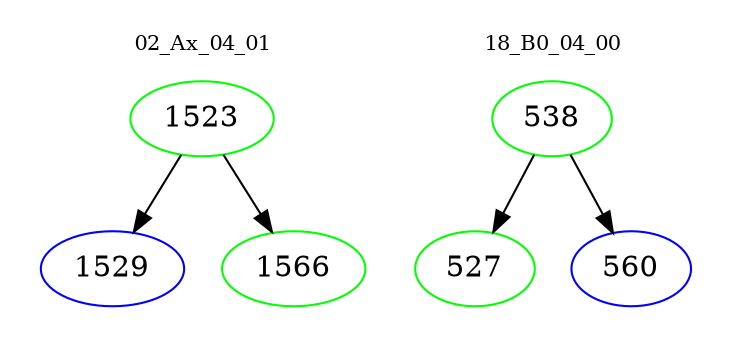 digraph{
subgraph cluster_0 {
color = white
label = "02_Ax_04_01";
fontsize=10;
T0_1523 [label="1523", color="green"]
T0_1523 -> T0_1529 [color="black"]
T0_1529 [label="1529", color="blue"]
T0_1523 -> T0_1566 [color="black"]
T0_1566 [label="1566", color="green"]
}
subgraph cluster_1 {
color = white
label = "18_B0_04_00";
fontsize=10;
T1_538 [label="538", color="green"]
T1_538 -> T1_527 [color="black"]
T1_527 [label="527", color="green"]
T1_538 -> T1_560 [color="black"]
T1_560 [label="560", color="blue"]
}
}
